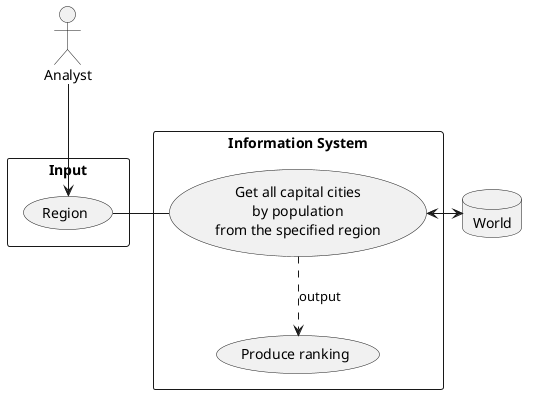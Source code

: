 @startuml

actor A1 as "Analyst"

database World

rectangle "Input" {

usecase region as "Region"

A1 --> region
}

rectangle "Information System" {

    usecase UC5 as "Get all capital cities
    by population
    from the specified region"

    usecase UC5a as "Produce ranking"

    region - UC5
    UC5 ..> UC5a : output
    UC5 <-> World
}

@enduml